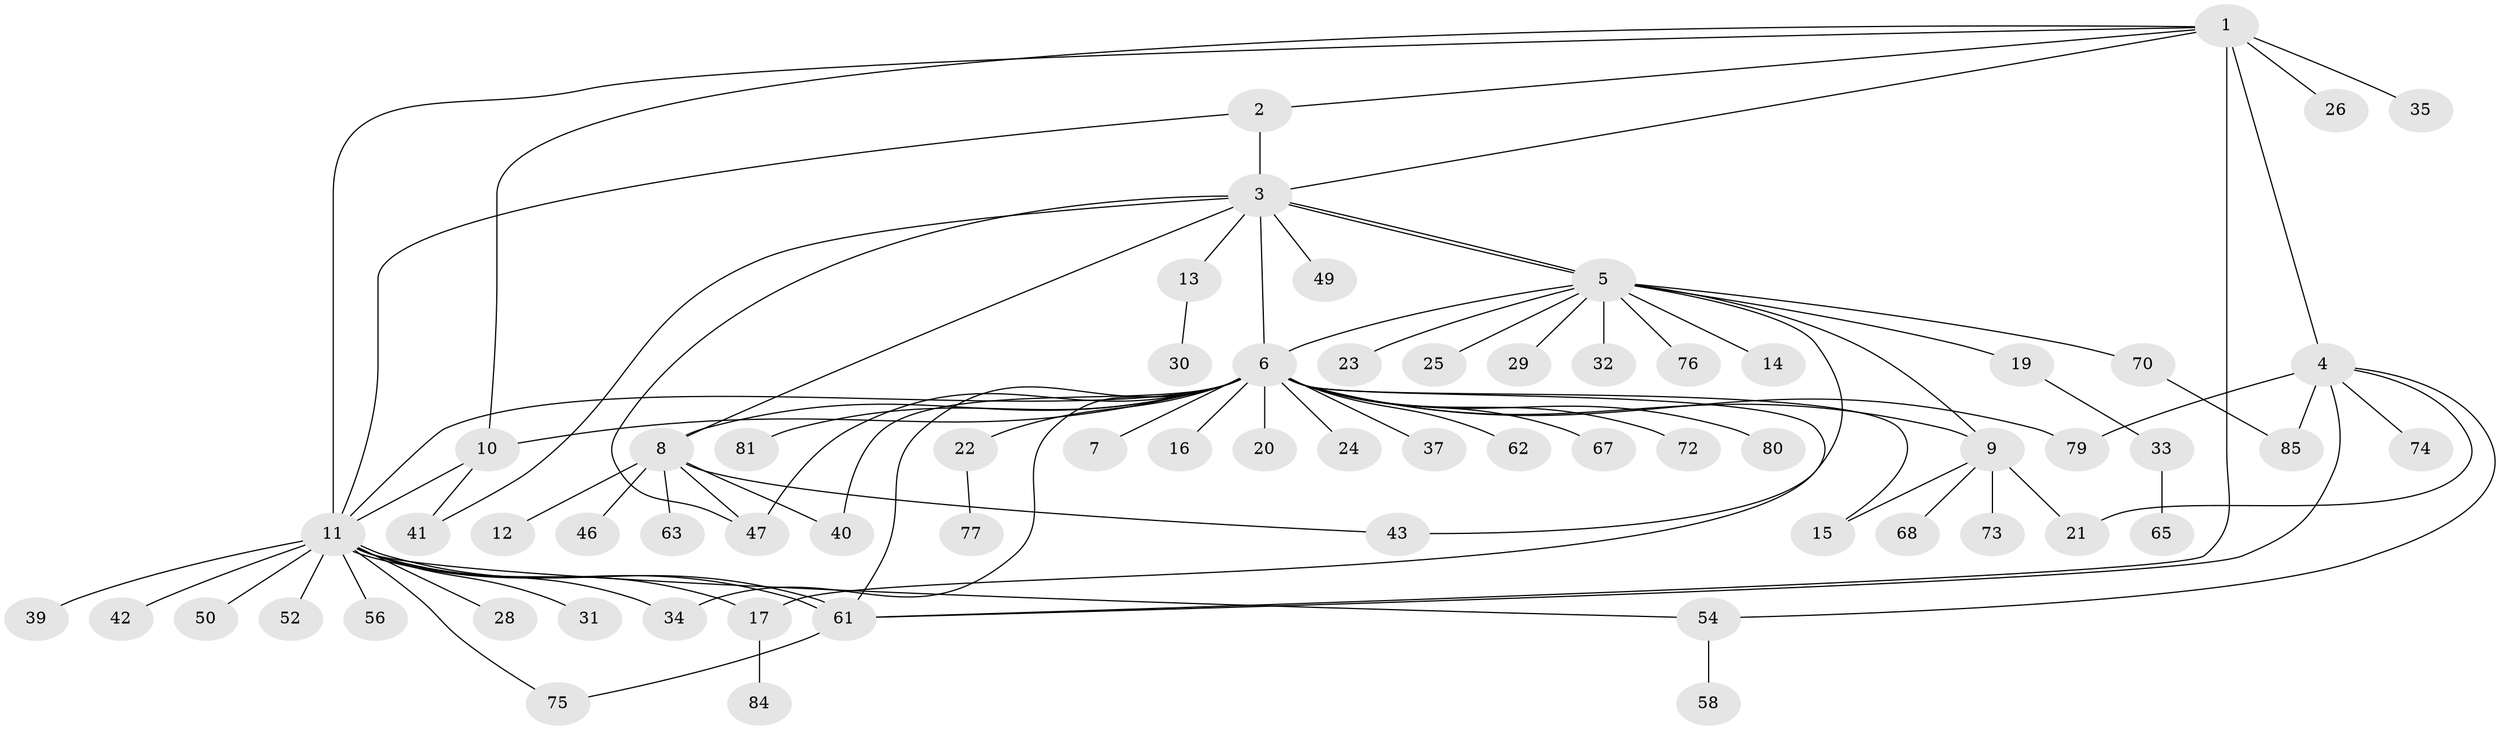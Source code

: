 // original degree distribution, {10: 0.011764705882352941, 3: 0.16470588235294117, 11: 0.011764705882352941, 4: 0.023529411764705882, 14: 0.011764705882352941, 26: 0.011764705882352941, 1: 0.5294117647058824, 7: 0.023529411764705882, 5: 0.011764705882352941, 17: 0.011764705882352941, 2: 0.17647058823529413, 6: 0.011764705882352941}
// Generated by graph-tools (version 1.1) at 2025/41/03/06/25 10:41:45]
// undirected, 65 vertices, 90 edges
graph export_dot {
graph [start="1"]
  node [color=gray90,style=filled];
  1 [super="+45"];
  2;
  3 [super="+66"];
  4 [super="+36"];
  5 [super="+38"];
  6 [super="+83"];
  7;
  8 [super="+57"];
  9 [super="+64"];
  10 [super="+59"];
  11 [super="+48"];
  12;
  13;
  14;
  15 [super="+18"];
  16;
  17 [super="+27"];
  19 [super="+78"];
  20;
  21;
  22;
  23;
  24;
  25;
  26;
  28;
  29;
  30;
  31;
  32;
  33 [super="+71"];
  34 [super="+69"];
  35;
  37;
  39 [super="+53"];
  40 [super="+55"];
  41 [super="+51"];
  42;
  43 [super="+44"];
  46;
  47;
  49;
  50;
  52;
  54 [super="+60"];
  56;
  58;
  61;
  62;
  63;
  65;
  67;
  68;
  70;
  72;
  73;
  74;
  75;
  76;
  77;
  79 [super="+82"];
  80;
  81;
  84;
  85;
  1 -- 2;
  1 -- 3;
  1 -- 4 [weight=2];
  1 -- 10;
  1 -- 26;
  1 -- 35;
  1 -- 61;
  1 -- 11;
  2 -- 3;
  2 -- 11;
  3 -- 5;
  3 -- 5;
  3 -- 6;
  3 -- 8;
  3 -- 13;
  3 -- 41;
  3 -- 47;
  3 -- 49;
  4 -- 61;
  4 -- 85;
  4 -- 21;
  4 -- 54;
  4 -- 74;
  4 -- 79;
  5 -- 6;
  5 -- 14;
  5 -- 19;
  5 -- 23;
  5 -- 25;
  5 -- 29;
  5 -- 32;
  5 -- 43;
  5 -- 70;
  5 -- 76;
  5 -- 9;
  6 -- 7;
  6 -- 8;
  6 -- 9;
  6 -- 10;
  6 -- 11;
  6 -- 16;
  6 -- 17;
  6 -- 20;
  6 -- 22;
  6 -- 24;
  6 -- 34;
  6 -- 37;
  6 -- 40;
  6 -- 47;
  6 -- 61;
  6 -- 62;
  6 -- 67;
  6 -- 72;
  6 -- 80;
  6 -- 81;
  6 -- 15;
  6 -- 79;
  8 -- 12;
  8 -- 46;
  8 -- 47;
  8 -- 43;
  8 -- 63;
  8 -- 40;
  9 -- 15;
  9 -- 21;
  9 -- 73;
  9 -- 68;
  10 -- 41;
  10 -- 11;
  11 -- 28;
  11 -- 31;
  11 -- 39;
  11 -- 42;
  11 -- 50;
  11 -- 52;
  11 -- 54;
  11 -- 56;
  11 -- 61 [weight=2];
  11 -- 61;
  11 -- 75;
  11 -- 17;
  11 -- 34;
  13 -- 30;
  17 -- 84 [weight=2];
  19 -- 33;
  22 -- 77;
  33 -- 65;
  54 -- 58;
  61 -- 75;
  70 -- 85;
}
